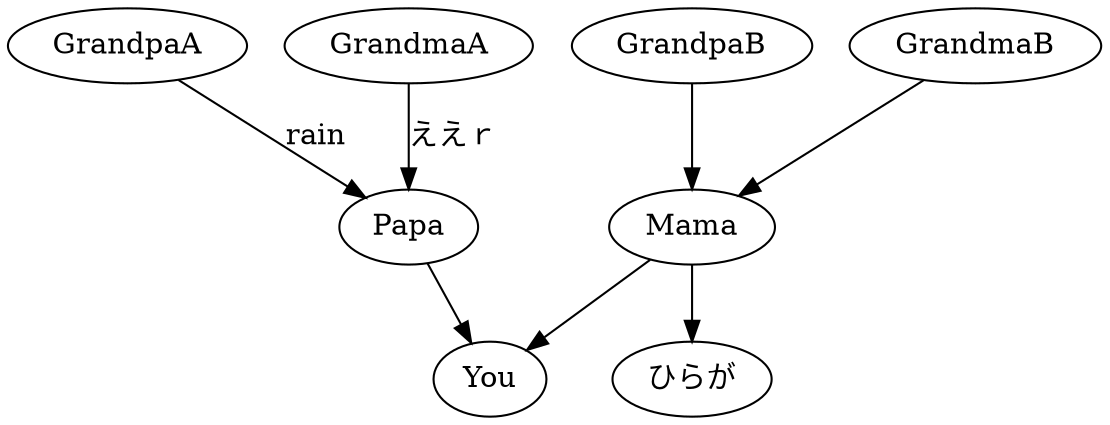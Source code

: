digraph G {
  graph [charset="UTF-8"]
  GrandpaA -> Papa [label="rain"];
  GrandmaA -> Papa [label="ええｒ"];
  GrandpaB -> Mama;
  GrandmaB -> Mama;
  Papa -> You;
  Mama -> You;
  Mama -> ひらが;
}
